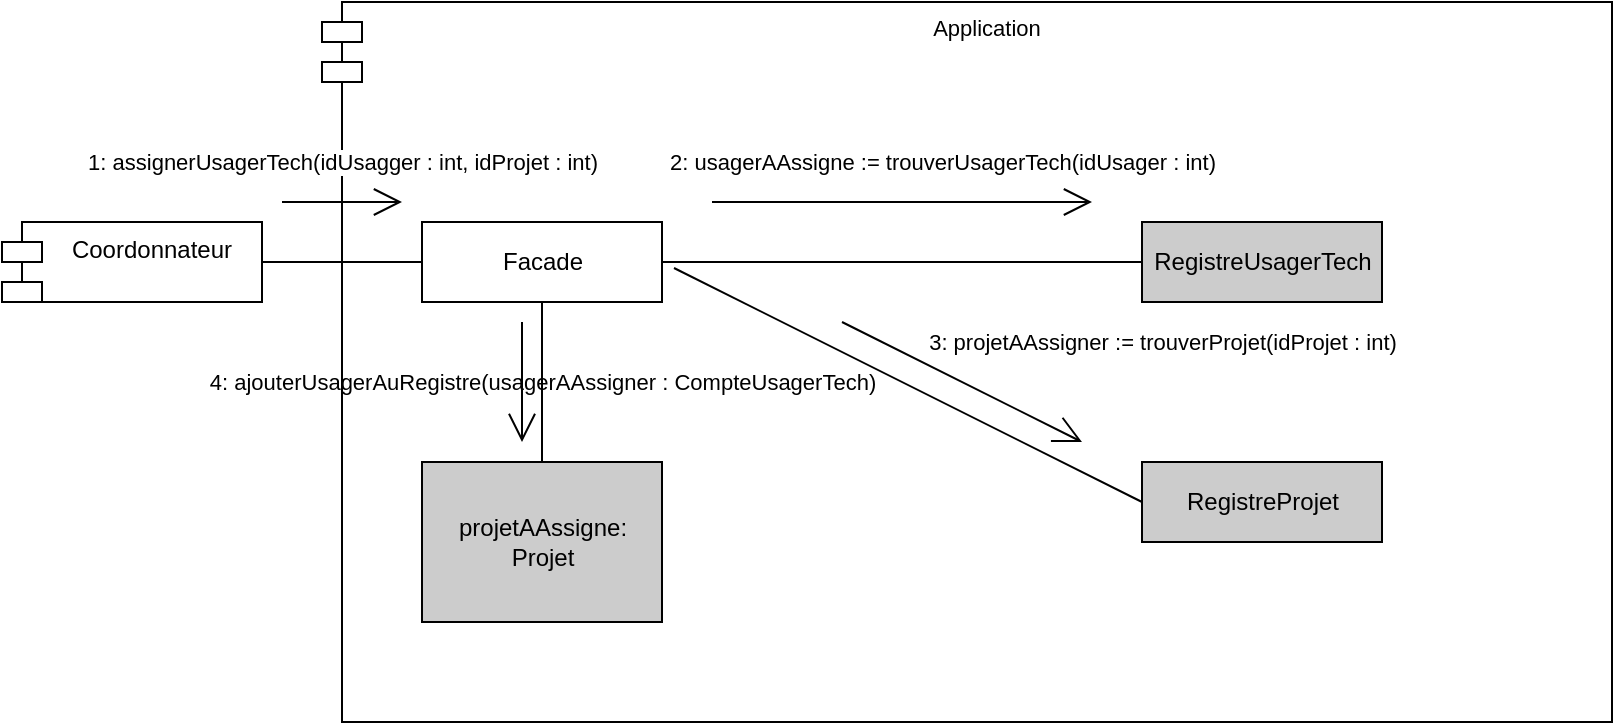 <mxfile version="18.1.3" type="github">
  <diagram id="K0o0jhx-SNK4bHOGCNAz" name="Page-1">
    <mxGraphModel dx="1422" dy="744" grid="1" gridSize="10" guides="1" tooltips="1" connect="1" arrows="1" fold="1" page="1" pageScale="1" pageWidth="1100" pageHeight="850" math="0" shadow="0">
      <root>
        <mxCell id="0" />
        <mxCell id="1" parent="0" />
        <mxCell id="X13s5hJ5W_4LY24NtN4I-1" value="Application" style="shape=module;align=left;spacingLeft=20;align=center;verticalAlign=top;fontSize=11;fillColor=#FFFFFF;" parent="1" vertex="1">
          <mxGeometry x="200" y="90" width="645" height="360" as="geometry" />
        </mxCell>
        <mxCell id="X13s5hJ5W_4LY24NtN4I-2" value="Coordonnateur" style="shape=module;align=left;spacingLeft=20;align=center;verticalAlign=top;fontSize=12;fillColor=#FFFFFF;" parent="1" vertex="1">
          <mxGeometry x="40" y="200" width="130" height="40" as="geometry" />
        </mxCell>
        <mxCell id="X13s5hJ5W_4LY24NtN4I-3" value="Facade" style="html=1;fontSize=12;fillColor=#FFFFFF;" parent="1" vertex="1">
          <mxGeometry x="250" y="200" width="120" height="40" as="geometry" />
        </mxCell>
        <mxCell id="X13s5hJ5W_4LY24NtN4I-4" value="" style="endArrow=none;html=1;rounded=0;fontSize=12;exitX=1;exitY=0.5;exitDx=0;exitDy=0;entryX=0;entryY=0.5;entryDx=0;entryDy=0;" parent="1" source="X13s5hJ5W_4LY24NtN4I-2" target="X13s5hJ5W_4LY24NtN4I-3" edge="1">
          <mxGeometry width="50" height="50" relative="1" as="geometry">
            <mxPoint x="490" y="140" as="sourcePoint" />
            <mxPoint x="540" y="90" as="targetPoint" />
          </mxGeometry>
        </mxCell>
        <mxCell id="X13s5hJ5W_4LY24NtN4I-5" value="" style="endArrow=open;endFill=1;endSize=12;html=1;rounded=0;fontSize=12;" parent="1" edge="1">
          <mxGeometry width="160" relative="1" as="geometry">
            <mxPoint x="180" y="190" as="sourcePoint" />
            <mxPoint x="240" y="190" as="targetPoint" />
          </mxGeometry>
        </mxCell>
        <mxCell id="X13s5hJ5W_4LY24NtN4I-6" value="1: assignerUsagerTech(idUsagger : int, idProjet : int)" style="edgeLabel;html=1;align=center;verticalAlign=middle;resizable=0;points=[];fontSize=11;" parent="X13s5hJ5W_4LY24NtN4I-5" connectable="0" vertex="1">
          <mxGeometry x="0.3" y="1" relative="1" as="geometry">
            <mxPoint x="-9" y="-19" as="offset" />
          </mxGeometry>
        </mxCell>
        <mxCell id="X13s5hJ5W_4LY24NtN4I-7" value="RegistreUsagerTech" style="html=1;fontSize=12;fillColor=#CCCCCC;" parent="1" vertex="1">
          <mxGeometry x="610" y="200" width="120" height="40" as="geometry" />
        </mxCell>
        <mxCell id="X13s5hJ5W_4LY24NtN4I-8" value="" style="endArrow=open;endFill=1;endSize=12;html=1;rounded=0;fontSize=12;" parent="1" edge="1">
          <mxGeometry width="160" relative="1" as="geometry">
            <mxPoint x="395" y="190" as="sourcePoint" />
            <mxPoint x="585" y="190" as="targetPoint" />
          </mxGeometry>
        </mxCell>
        <mxCell id="X13s5hJ5W_4LY24NtN4I-9" value="2: usagerAAssigne := trouverUsagerTech(idUsager : int)" style="edgeLabel;html=1;align=center;verticalAlign=middle;resizable=0;points=[];fontSize=11;" parent="X13s5hJ5W_4LY24NtN4I-8" connectable="0" vertex="1">
          <mxGeometry x="0.4" y="1" relative="1" as="geometry">
            <mxPoint x="-18" y="-19" as="offset" />
          </mxGeometry>
        </mxCell>
        <mxCell id="X13s5hJ5W_4LY24NtN4I-10" value="" style="line;strokeWidth=1;fillColor=none;align=left;verticalAlign=middle;spacingTop=-1;spacingLeft=3;spacingRight=3;rotatable=0;labelPosition=right;points=[];portConstraint=eastwest;fontSize=12;" parent="1" vertex="1">
          <mxGeometry x="370" y="216" width="240" height="8" as="geometry" />
        </mxCell>
        <mxCell id="X13s5hJ5W_4LY24NtN4I-11" value="RegistreProjet" style="html=1;fontSize=12;fillColor=#CCCCCC;" parent="1" vertex="1">
          <mxGeometry x="610" y="320" width="120" height="40" as="geometry" />
        </mxCell>
        <mxCell id="X13s5hJ5W_4LY24NtN4I-12" value="" style="endArrow=open;endFill=1;endSize=12;html=1;rounded=0;fontSize=12;" parent="1" edge="1">
          <mxGeometry width="160" relative="1" as="geometry">
            <mxPoint x="460" y="250" as="sourcePoint" />
            <mxPoint x="580" y="310" as="targetPoint" />
          </mxGeometry>
        </mxCell>
        <mxCell id="X13s5hJ5W_4LY24NtN4I-13" value="3: projetAAssigner := trouverProjet(idProjet : int)" style="edgeLabel;html=1;align=center;verticalAlign=middle;resizable=0;points=[];fontSize=11;" parent="X13s5hJ5W_4LY24NtN4I-12" connectable="0" vertex="1">
          <mxGeometry x="0.341" y="-2" relative="1" as="geometry">
            <mxPoint x="80" y="-32" as="offset" />
          </mxGeometry>
        </mxCell>
        <mxCell id="X13s5hJ5W_4LY24NtN4I-14" value="" style="endArrow=none;html=1;rounded=0;fontSize=12;entryX=0.025;entryY=0.875;entryDx=0;entryDy=0;entryPerimeter=0;exitX=0;exitY=0.5;exitDx=0;exitDy=0;" parent="1" source="X13s5hJ5W_4LY24NtN4I-11" target="X13s5hJ5W_4LY24NtN4I-10" edge="1">
          <mxGeometry width="50" height="50" relative="1" as="geometry">
            <mxPoint x="490" y="110" as="sourcePoint" />
            <mxPoint x="540" y="60" as="targetPoint" />
          </mxGeometry>
        </mxCell>
        <mxCell id="X13s5hJ5W_4LY24NtN4I-15" value="&lt;div&gt;projetAAssigne:&lt;/div&gt;&lt;div&gt;Projet&lt;br&gt;&lt;/div&gt;" style="html=1;fontSize=12;fillColor=#CCCCCC;" parent="1" vertex="1">
          <mxGeometry x="250" y="320" width="120" height="80" as="geometry" />
        </mxCell>
        <mxCell id="X13s5hJ5W_4LY24NtN4I-16" value="" style="endArrow=none;html=1;rounded=0;fontSize=12;entryX=0.5;entryY=1;entryDx=0;entryDy=0;exitX=0.5;exitY=0;exitDx=0;exitDy=0;" parent="1" source="X13s5hJ5W_4LY24NtN4I-15" target="X13s5hJ5W_4LY24NtN4I-3" edge="1">
          <mxGeometry width="50" height="50" relative="1" as="geometry">
            <mxPoint x="490" y="170" as="sourcePoint" />
            <mxPoint x="540" y="120" as="targetPoint" />
          </mxGeometry>
        </mxCell>
        <mxCell id="X13s5hJ5W_4LY24NtN4I-17" value="" style="endArrow=open;endFill=1;endSize=12;html=1;rounded=0;fontSize=12;" parent="1" edge="1">
          <mxGeometry width="160" relative="1" as="geometry">
            <mxPoint x="300" y="250" as="sourcePoint" />
            <mxPoint x="300" y="310" as="targetPoint" />
            <Array as="points">
              <mxPoint x="300" y="290" />
            </Array>
          </mxGeometry>
        </mxCell>
        <mxCell id="X13s5hJ5W_4LY24NtN4I-18" value="4: ajouterUsagerAuRegistre(usagerAAssigner : CompteUsagerTech)" style="text;html=1;align=center;verticalAlign=middle;resizable=0;points=[];autosize=1;strokeColor=none;fillColor=none;fontSize=11;" parent="1" vertex="1">
          <mxGeometry x="135" y="270" width="350" height="20" as="geometry" />
        </mxCell>
      </root>
    </mxGraphModel>
  </diagram>
</mxfile>
